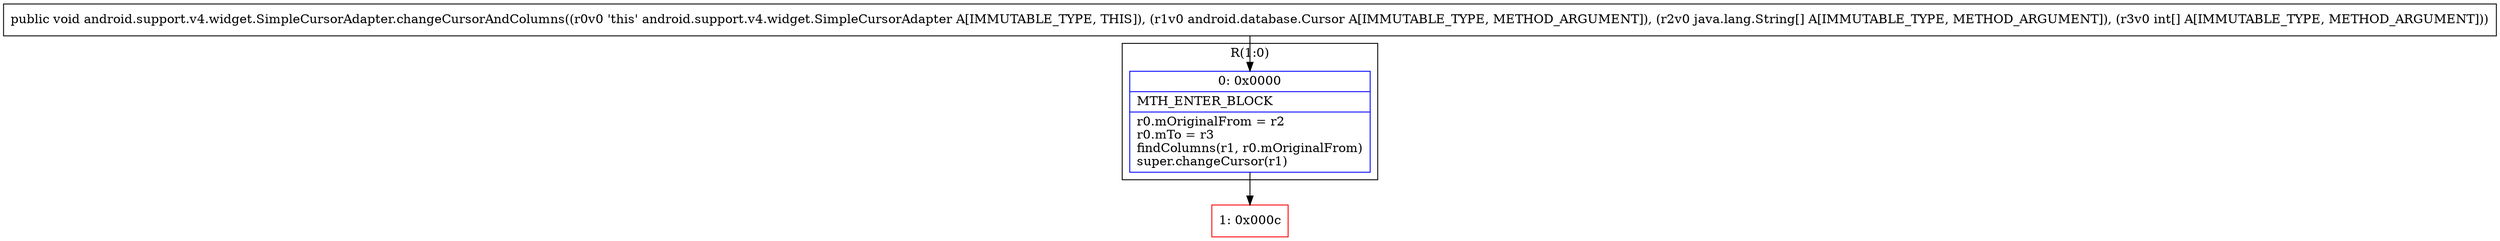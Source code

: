 digraph "CFG forandroid.support.v4.widget.SimpleCursorAdapter.changeCursorAndColumns(Landroid\/database\/Cursor;[Ljava\/lang\/String;[I)V" {
subgraph cluster_Region_1146931195 {
label = "R(1:0)";
node [shape=record,color=blue];
Node_0 [shape=record,label="{0\:\ 0x0000|MTH_ENTER_BLOCK\l|r0.mOriginalFrom = r2\lr0.mTo = r3\lfindColumns(r1, r0.mOriginalFrom)\lsuper.changeCursor(r1)\l}"];
}
Node_1 [shape=record,color=red,label="{1\:\ 0x000c}"];
MethodNode[shape=record,label="{public void android.support.v4.widget.SimpleCursorAdapter.changeCursorAndColumns((r0v0 'this' android.support.v4.widget.SimpleCursorAdapter A[IMMUTABLE_TYPE, THIS]), (r1v0 android.database.Cursor A[IMMUTABLE_TYPE, METHOD_ARGUMENT]), (r2v0 java.lang.String[] A[IMMUTABLE_TYPE, METHOD_ARGUMENT]), (r3v0 int[] A[IMMUTABLE_TYPE, METHOD_ARGUMENT])) }"];
MethodNode -> Node_0;
Node_0 -> Node_1;
}

